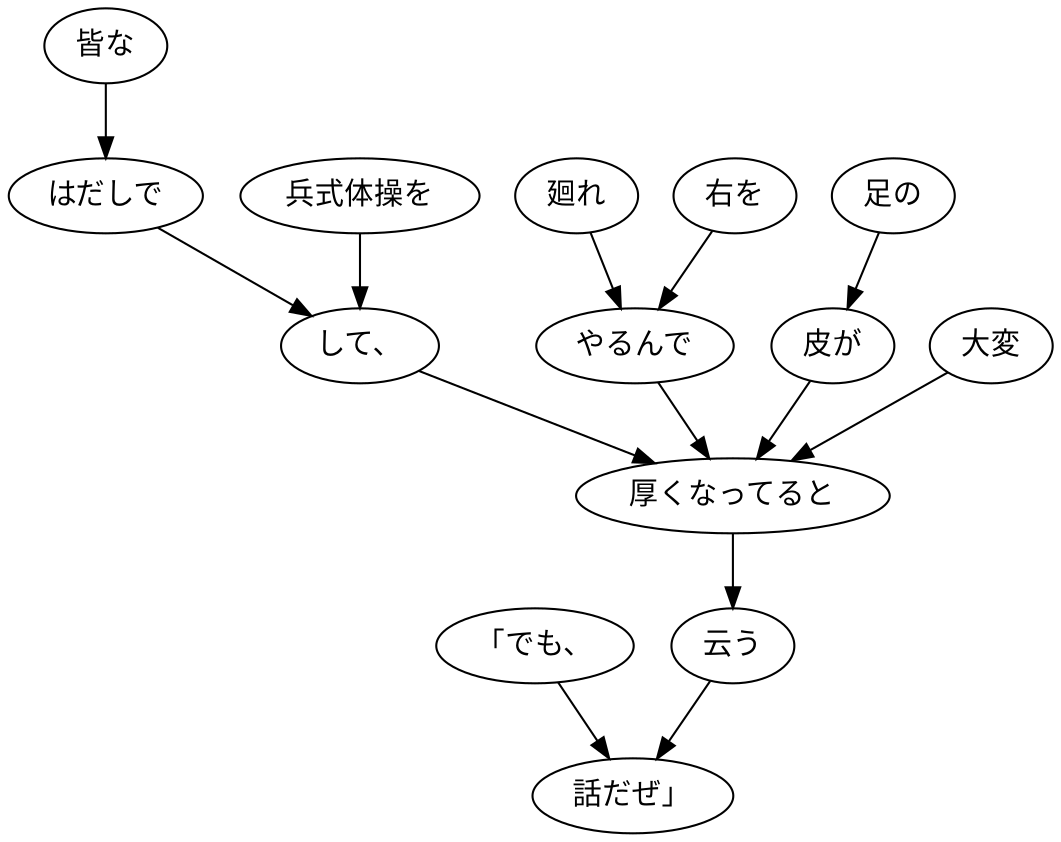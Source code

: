 digraph graph7805 {
	node0 [label="「でも、"];
	node1 [label="皆な"];
	node2 [label="はだしで"];
	node3 [label="兵式体操を"];
	node4 [label="して、"];
	node5 [label="廻れ"];
	node6 [label="右を"];
	node7 [label="やるんで"];
	node8 [label="足の"];
	node9 [label="皮が"];
	node10 [label="大変"];
	node11 [label="厚くなってると"];
	node12 [label="云う"];
	node13 [label="話だぜ」"];
	node0 -> node13;
	node1 -> node2;
	node2 -> node4;
	node3 -> node4;
	node4 -> node11;
	node5 -> node7;
	node6 -> node7;
	node7 -> node11;
	node8 -> node9;
	node9 -> node11;
	node10 -> node11;
	node11 -> node12;
	node12 -> node13;
}
